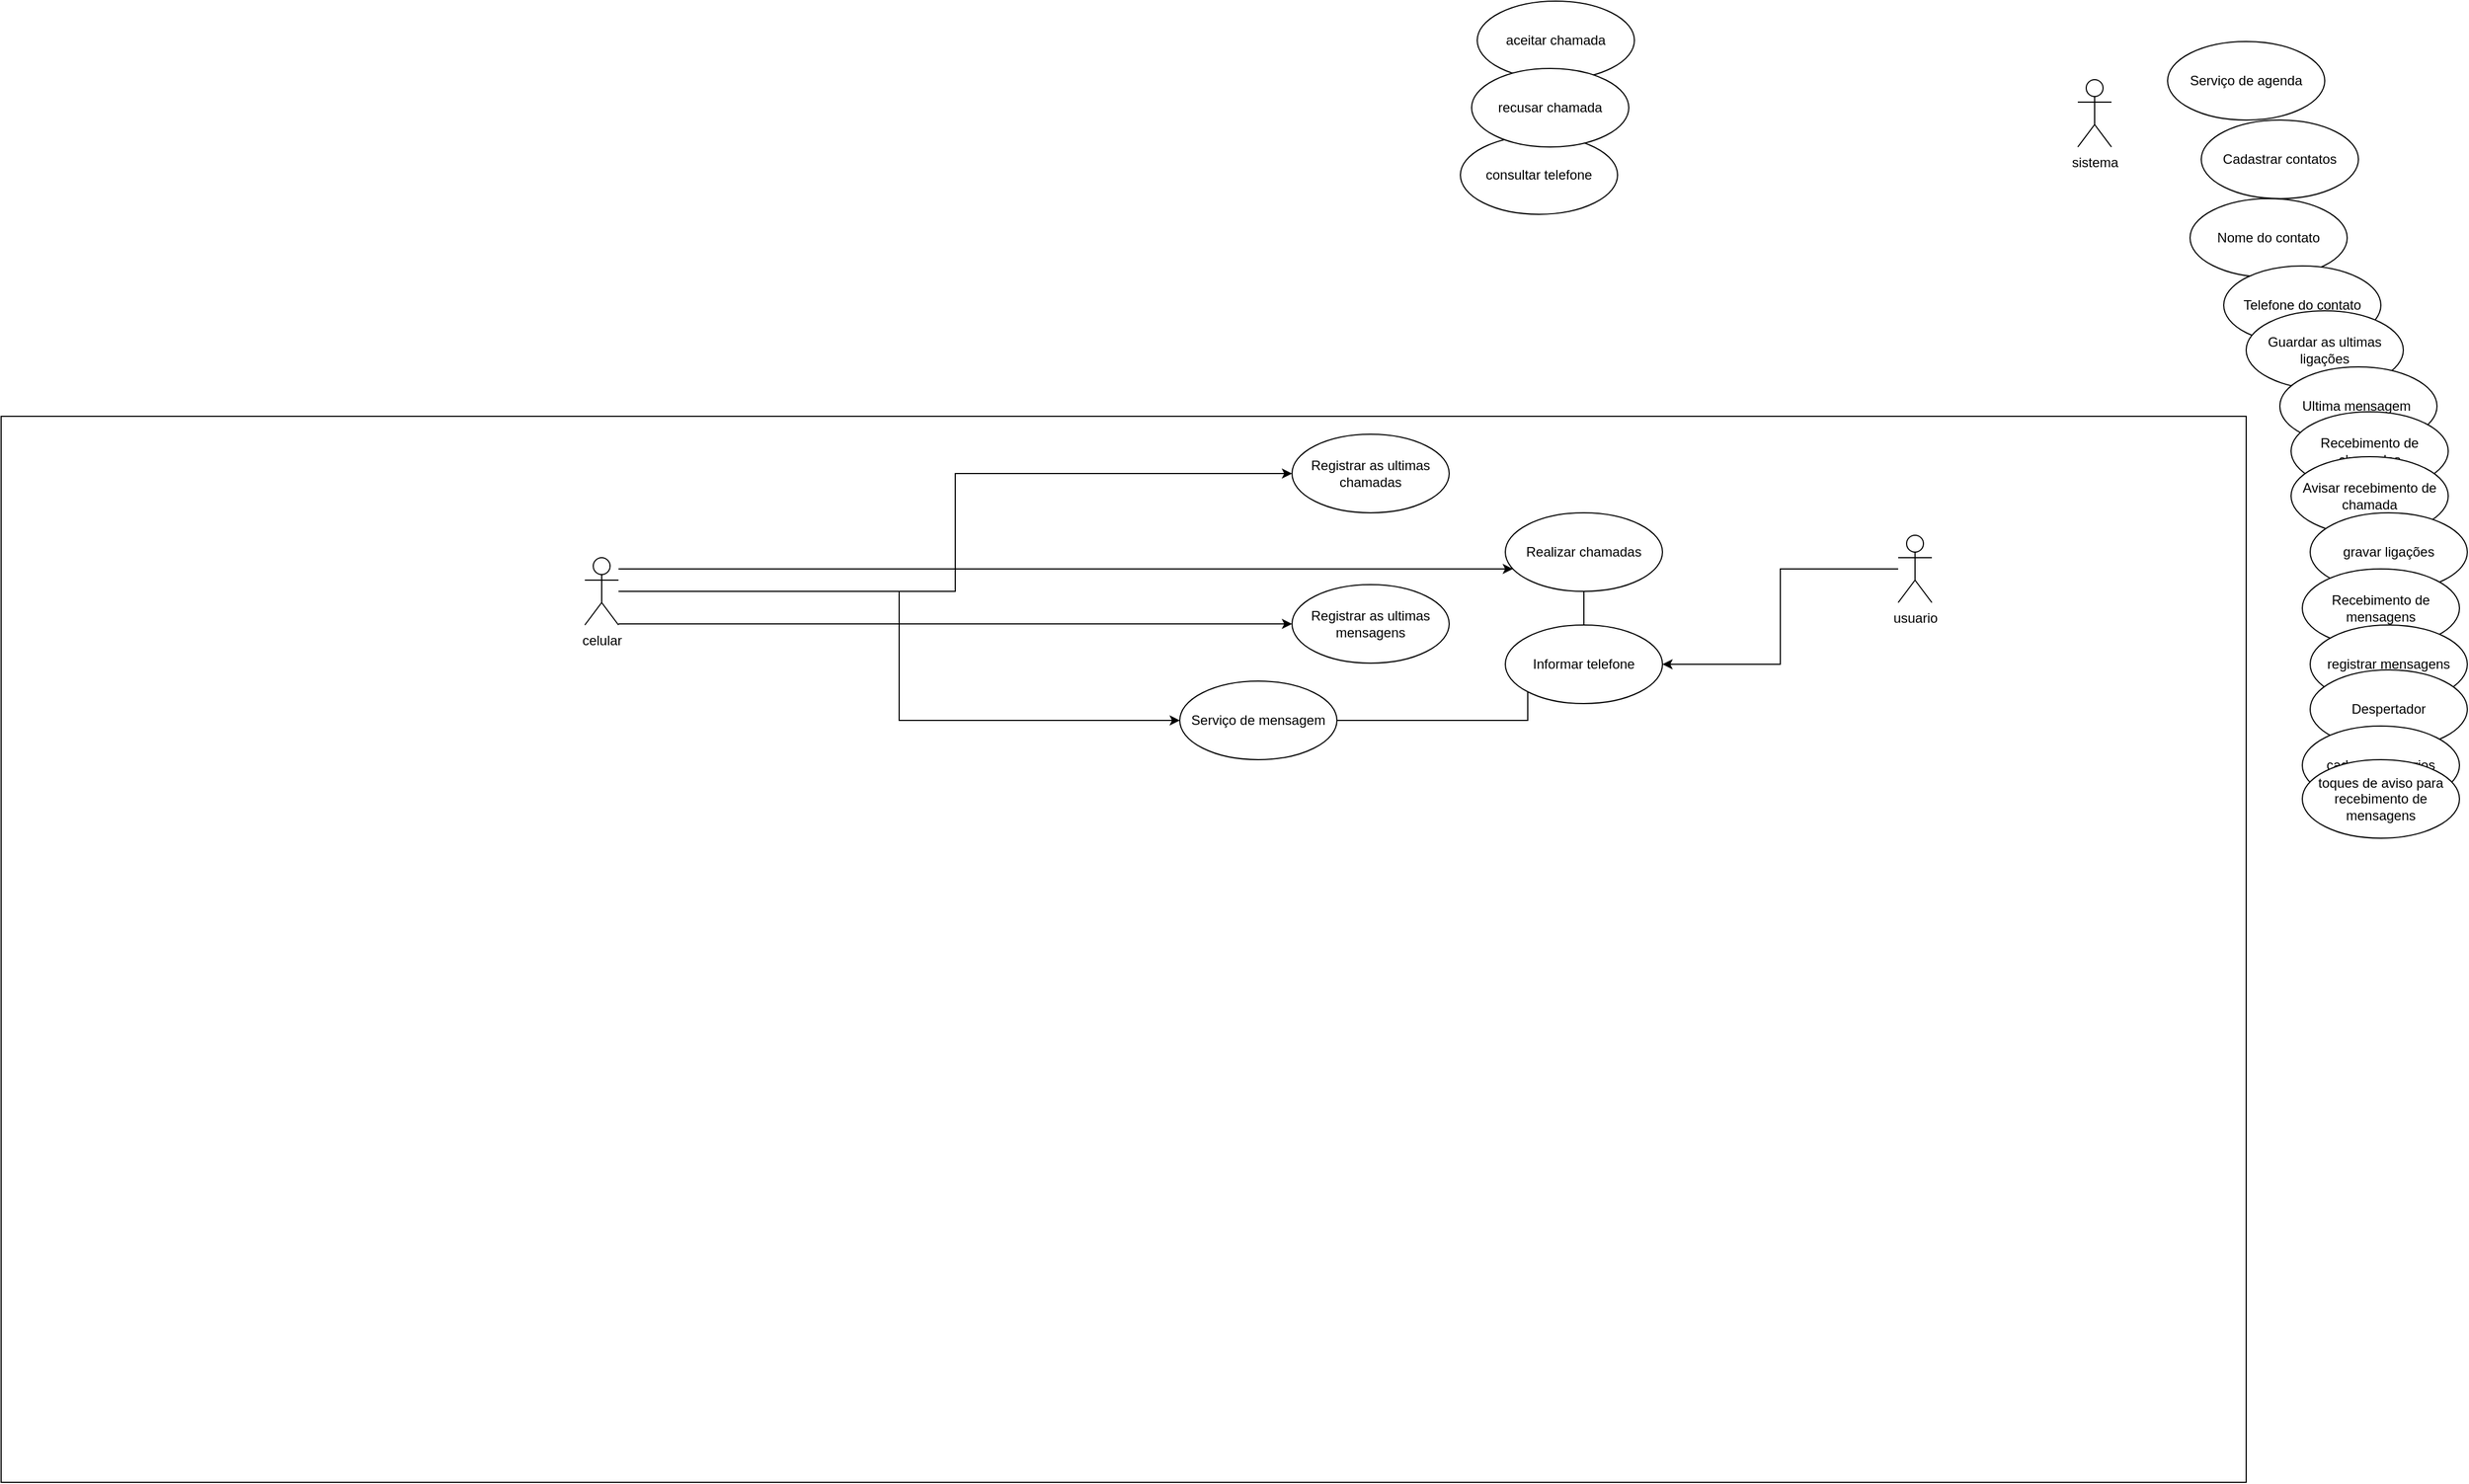 <mxfile version="24.2.5" type="github">
  <diagram name="Página-1" id="As6hmzaDS1T9EtF5dl5o">
    <mxGraphModel dx="2663" dy="2880" grid="1" gridSize="10" guides="1" tooltips="1" connect="1" arrows="1" fold="1" page="1" pageScale="1" pageWidth="827" pageHeight="1169" math="0" shadow="0">
      <root>
        <mxCell id="0" />
        <mxCell id="1" parent="0" />
        <mxCell id="q8mXjOCZ6ccS71Or4Or0-2" value="" style="rounded=0;whiteSpace=wrap;html=1;" parent="1" vertex="1">
          <mxGeometry x="-840" y="-960" width="2000" height="950" as="geometry" />
        </mxCell>
        <mxCell id="o3chmT3TO9uyqXTMzpFR-2" style="edgeStyle=orthogonalEdgeStyle;rounded=0;orthogonalLoop=1;jettySize=auto;html=1;entryX=0.5;entryY=0;entryDx=0;entryDy=0;endArrow=none;endFill=0;" edge="1" parent="1" source="q8mXjOCZ6ccS71Or4Or0-3" target="q8mXjOCZ6ccS71Or4Or0-5">
          <mxGeometry relative="1" as="geometry" />
        </mxCell>
        <mxCell id="q8mXjOCZ6ccS71Or4Or0-3" value="Realizar&amp;nbsp;&lt;span style=&quot;background-color: initial;&quot;&gt;chamadas&lt;/span&gt;" style="ellipse;whiteSpace=wrap;html=1;" parent="1" vertex="1">
          <mxGeometry x="500" y="-874" width="140" height="70" as="geometry" />
        </mxCell>
        <mxCell id="o3chmT3TO9uyqXTMzpFR-1" style="edgeStyle=orthogonalEdgeStyle;rounded=0;orthogonalLoop=1;jettySize=auto;html=1;" edge="1" parent="1" source="q8mXjOCZ6ccS71Or4Or0-4" target="q8mXjOCZ6ccS71Or4Or0-3">
          <mxGeometry relative="1" as="geometry">
            <Array as="points">
              <mxPoint x="400" y="-824" />
              <mxPoint x="400" y="-824" />
            </Array>
          </mxGeometry>
        </mxCell>
        <mxCell id="o3chmT3TO9uyqXTMzpFR-10" style="edgeStyle=orthogonalEdgeStyle;rounded=0;orthogonalLoop=1;jettySize=auto;html=1;" edge="1" parent="1" source="q8mXjOCZ6ccS71Or4Or0-4" target="o3chmT3TO9uyqXTMzpFR-9">
          <mxGeometry relative="1" as="geometry">
            <Array as="points">
              <mxPoint x="225" y="-775" />
            </Array>
          </mxGeometry>
        </mxCell>
        <mxCell id="o3chmT3TO9uyqXTMzpFR-11" style="edgeStyle=orthogonalEdgeStyle;rounded=0;orthogonalLoop=1;jettySize=auto;html=1;entryX=0;entryY=0.5;entryDx=0;entryDy=0;" edge="1" parent="1" source="q8mXjOCZ6ccS71Or4Or0-4" target="q8mXjOCZ6ccS71Or4Or0-9">
          <mxGeometry relative="1" as="geometry" />
        </mxCell>
        <mxCell id="o3chmT3TO9uyqXTMzpFR-12" style="edgeStyle=orthogonalEdgeStyle;rounded=0;orthogonalLoop=1;jettySize=auto;html=1;entryX=0;entryY=0.5;entryDx=0;entryDy=0;" edge="1" parent="1" source="q8mXjOCZ6ccS71Or4Or0-4" target="q8mXjOCZ6ccS71Or4Or0-6">
          <mxGeometry relative="1" as="geometry" />
        </mxCell>
        <mxCell id="q8mXjOCZ6ccS71Or4Or0-4" value="celular&lt;div&gt;&lt;br&gt;&lt;/div&gt;" style="shape=umlActor;html=1;verticalLabelPosition=bottom;verticalAlign=top;align=center;" parent="1" vertex="1">
          <mxGeometry x="-320" y="-834" width="30" height="60" as="geometry" />
        </mxCell>
        <mxCell id="q8mXjOCZ6ccS71Or4Or0-5" value="Informar telefone" style="ellipse;whiteSpace=wrap;html=1;" parent="1" vertex="1">
          <mxGeometry x="500" y="-774" width="140" height="70" as="geometry" />
        </mxCell>
        <mxCell id="q8mXjOCZ6ccS71Or4Or0-6" value="Registrar as ultimas chamadas" style="ellipse;whiteSpace=wrap;html=1;" parent="1" vertex="1">
          <mxGeometry x="310" y="-944" width="140" height="70" as="geometry" />
        </mxCell>
        <mxCell id="q8mXjOCZ6ccS71Or4Or0-7" value="sistema" style="shape=umlActor;html=1;verticalLabelPosition=bottom;verticalAlign=top;align=center;" parent="1" vertex="1">
          <mxGeometry x="1010" y="-1260" width="30" height="60" as="geometry" />
        </mxCell>
        <mxCell id="o3chmT3TO9uyqXTMzpFR-8" style="edgeStyle=orthogonalEdgeStyle;rounded=0;orthogonalLoop=1;jettySize=auto;html=1;endArrow=none;endFill=0;" edge="1" parent="1" source="q8mXjOCZ6ccS71Or4Or0-9" target="q8mXjOCZ6ccS71Or4Or0-5">
          <mxGeometry relative="1" as="geometry">
            <mxPoint x="520" y="-710" as="targetPoint" />
            <Array as="points">
              <mxPoint x="520" y="-689" />
            </Array>
          </mxGeometry>
        </mxCell>
        <mxCell id="q8mXjOCZ6ccS71Or4Or0-9" value="Serviço de mensagem" style="ellipse;whiteSpace=wrap;html=1;" parent="1" vertex="1">
          <mxGeometry x="210" y="-724" width="140" height="70" as="geometry" />
        </mxCell>
        <mxCell id="o3chmT3TO9uyqXTMzpFR-6" style="edgeStyle=orthogonalEdgeStyle;rounded=0;orthogonalLoop=1;jettySize=auto;html=1;entryX=1;entryY=0.5;entryDx=0;entryDy=0;" edge="1" parent="1" source="q8mXjOCZ6ccS71Or4Or0-11" target="q8mXjOCZ6ccS71Or4Or0-5">
          <mxGeometry relative="1" as="geometry" />
        </mxCell>
        <mxCell id="q8mXjOCZ6ccS71Or4Or0-11" value="usuario" style="shape=umlActor;html=1;verticalLabelPosition=bottom;verticalAlign=top;align=center;" parent="1" vertex="1">
          <mxGeometry x="850" y="-854" width="30" height="60" as="geometry" />
        </mxCell>
        <mxCell id="q8mXjOCZ6ccS71Or4Or0-15" value="Serviço de agenda" style="ellipse;whiteSpace=wrap;html=1;" parent="1" vertex="1">
          <mxGeometry x="1090" y="-1294" width="140" height="70" as="geometry" />
        </mxCell>
        <mxCell id="q8mXjOCZ6ccS71Or4Or0-16" value="Cadastrar contatos" style="ellipse;whiteSpace=wrap;html=1;" parent="1" vertex="1">
          <mxGeometry x="1120" y="-1224" width="140" height="70" as="geometry" />
        </mxCell>
        <mxCell id="q8mXjOCZ6ccS71Or4Or0-17" value="Nome do contato" style="ellipse;whiteSpace=wrap;html=1;" parent="1" vertex="1">
          <mxGeometry x="1110" y="-1154" width="140" height="70" as="geometry" />
        </mxCell>
        <mxCell id="q8mXjOCZ6ccS71Or4Or0-18" value="Telefone do contato" style="ellipse;whiteSpace=wrap;html=1;" parent="1" vertex="1">
          <mxGeometry x="1140" y="-1094" width="140" height="70" as="geometry" />
        </mxCell>
        <mxCell id="q8mXjOCZ6ccS71Or4Or0-19" value="consultar telefone" style="ellipse;whiteSpace=wrap;html=1;" parent="1" vertex="1">
          <mxGeometry x="460" y="-1210" width="140" height="70" as="geometry" />
        </mxCell>
        <mxCell id="q8mXjOCZ6ccS71Or4Or0-20" value="Guardar as ultimas ligações" style="ellipse;whiteSpace=wrap;html=1;" parent="1" vertex="1">
          <mxGeometry x="1160" y="-1054" width="140" height="70" as="geometry" />
        </mxCell>
        <mxCell id="q8mXjOCZ6ccS71Or4Or0-21" value="Ultima mensagem&amp;nbsp;" style="ellipse;whiteSpace=wrap;html=1;" parent="1" vertex="1">
          <mxGeometry x="1190" y="-1004" width="140" height="70" as="geometry" />
        </mxCell>
        <mxCell id="q8mXjOCZ6ccS71Or4Or0-22" value="Recebimento de chamadas" style="ellipse;whiteSpace=wrap;html=1;" parent="1" vertex="1">
          <mxGeometry x="1200" y="-964" width="140" height="70" as="geometry" />
        </mxCell>
        <mxCell id="q8mXjOCZ6ccS71Or4Or0-23" value="Avisar recebimento de chamada" style="ellipse;whiteSpace=wrap;html=1;" parent="1" vertex="1">
          <mxGeometry x="1200" y="-924" width="140" height="70" as="geometry" />
        </mxCell>
        <mxCell id="q8mXjOCZ6ccS71Or4Or0-24" value="aceitar chamada" style="ellipse;whiteSpace=wrap;html=1;" parent="1" vertex="1">
          <mxGeometry x="475" y="-1330" width="140" height="70" as="geometry" />
        </mxCell>
        <mxCell id="q8mXjOCZ6ccS71Or4Or0-25" value="recusar chamada" style="ellipse;whiteSpace=wrap;html=1;" parent="1" vertex="1">
          <mxGeometry x="470" y="-1270" width="140" height="70" as="geometry" />
        </mxCell>
        <mxCell id="q8mXjOCZ6ccS71Or4Or0-26" value="gravar ligações" style="ellipse;whiteSpace=wrap;html=1;" parent="1" vertex="1">
          <mxGeometry x="1217" y="-874" width="140" height="70" as="geometry" />
        </mxCell>
        <mxCell id="q8mXjOCZ6ccS71Or4Or0-27" value="Recebimento de mensagens" style="ellipse;whiteSpace=wrap;html=1;" parent="1" vertex="1">
          <mxGeometry x="1210" y="-824" width="140" height="70" as="geometry" />
        </mxCell>
        <mxCell id="q8mXjOCZ6ccS71Or4Or0-28" value="registrar mensagens" style="ellipse;whiteSpace=wrap;html=1;" parent="1" vertex="1">
          <mxGeometry x="1217" y="-774" width="140" height="70" as="geometry" />
        </mxCell>
        <mxCell id="q8mXjOCZ6ccS71Or4Or0-29" value="Despertador" style="ellipse;whiteSpace=wrap;html=1;" parent="1" vertex="1">
          <mxGeometry x="1217" y="-734" width="140" height="70" as="geometry" />
        </mxCell>
        <mxCell id="q8mXjOCZ6ccS71Or4Or0-30" value="cadastrar horarios" style="ellipse;whiteSpace=wrap;html=1;" parent="1" vertex="1">
          <mxGeometry x="1210" y="-684" width="140" height="70" as="geometry" />
        </mxCell>
        <mxCell id="q8mXjOCZ6ccS71Or4Or0-31" value="toques de aviso para recebimento de mensagens" style="ellipse;whiteSpace=wrap;html=1;" parent="1" vertex="1">
          <mxGeometry x="1210" y="-654" width="140" height="70" as="geometry" />
        </mxCell>
        <mxCell id="o3chmT3TO9uyqXTMzpFR-9" value="Registrar as ultimas mensagens" style="ellipse;whiteSpace=wrap;html=1;" vertex="1" parent="1">
          <mxGeometry x="310" y="-810" width="140" height="70" as="geometry" />
        </mxCell>
      </root>
    </mxGraphModel>
  </diagram>
</mxfile>
